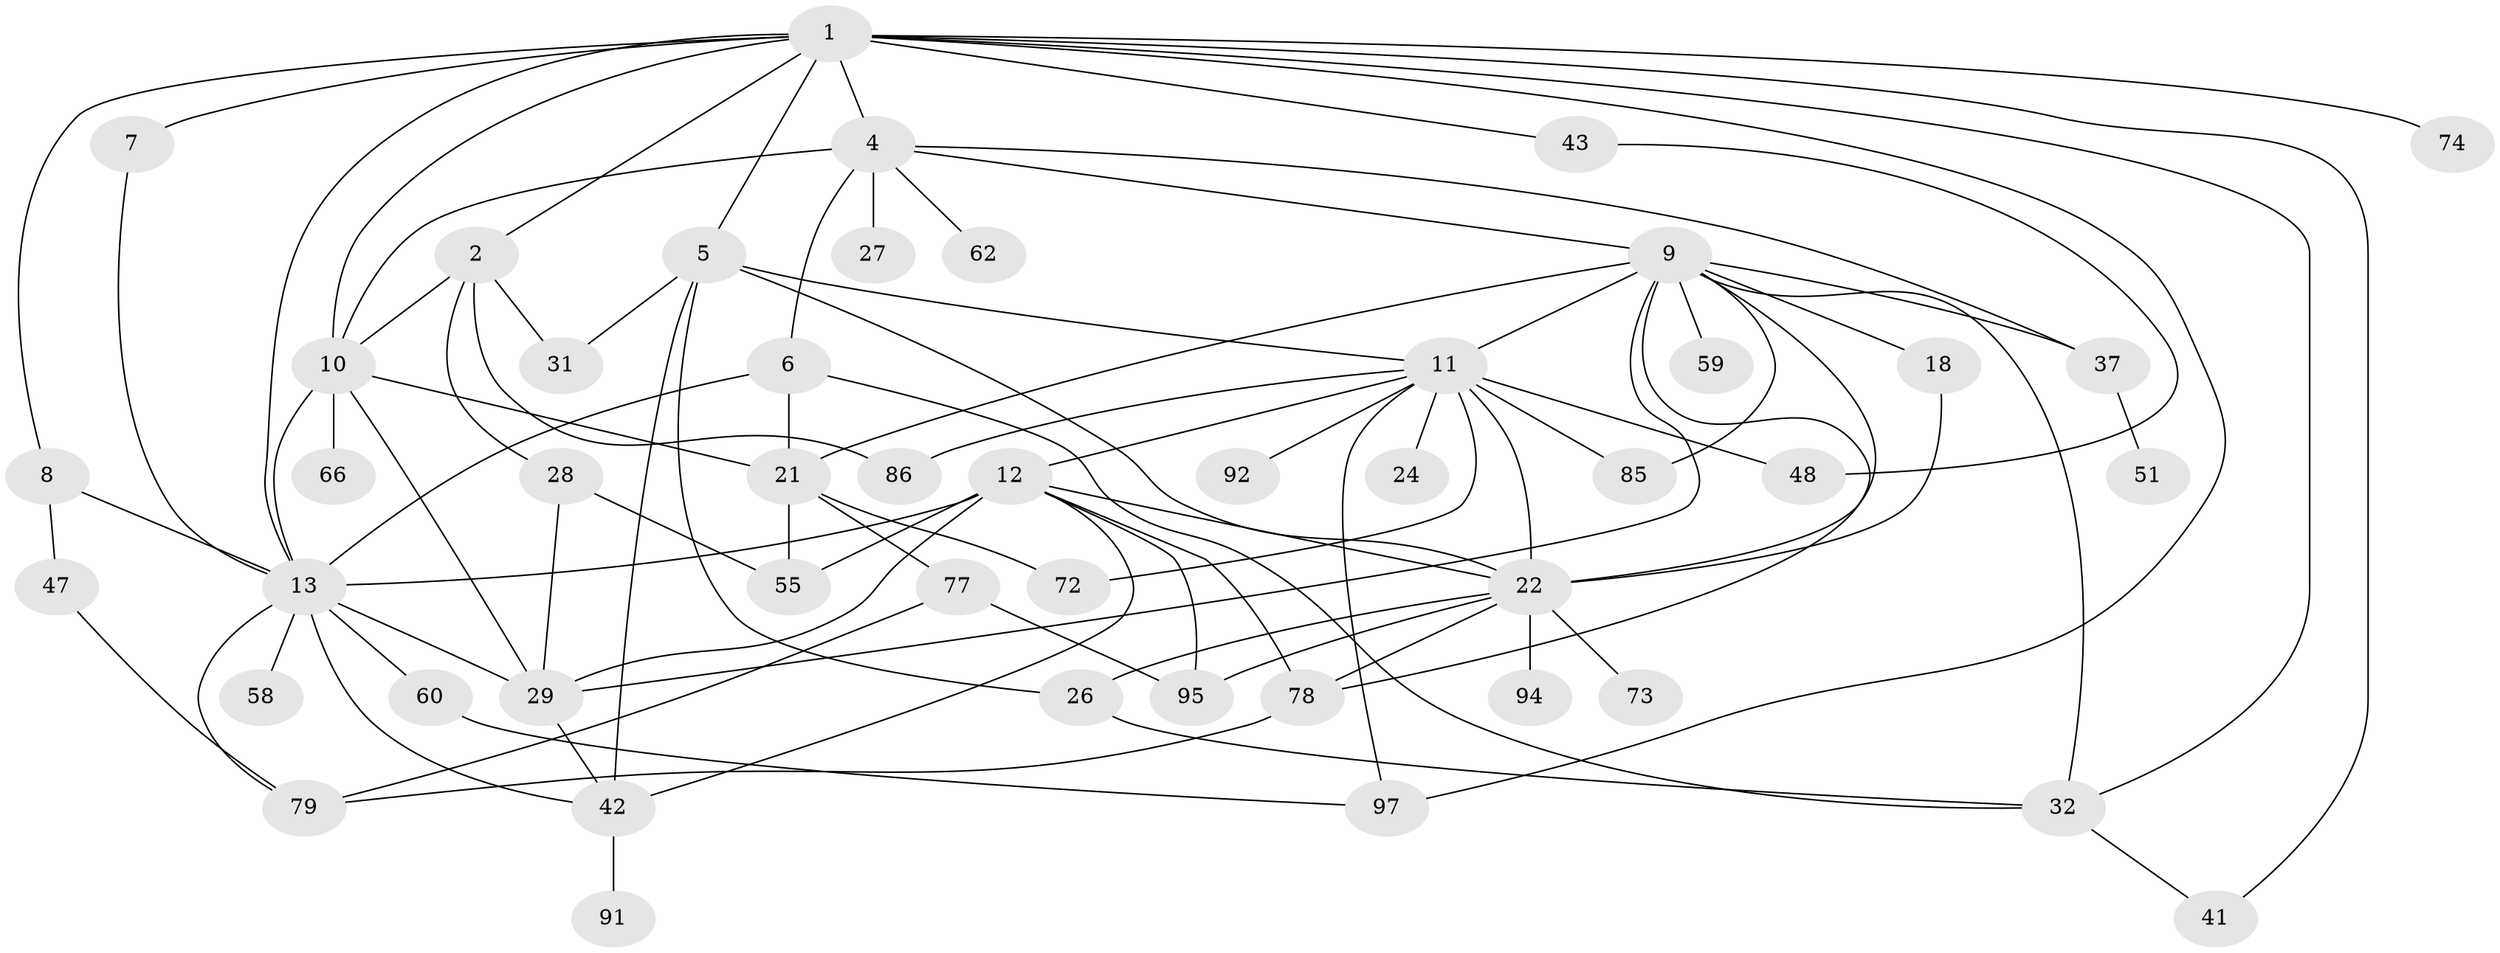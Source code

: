 // original degree distribution, {6: 0.07216494845360824, 8: 0.010309278350515464, 7: 0.030927835051546393, 3: 0.21649484536082475, 2: 0.28865979381443296, 4: 0.13402061855670103, 5: 0.05154639175257732, 1: 0.1958762886597938}
// Generated by graph-tools (version 1.1) at 2025/13/03/09/25 04:13:17]
// undirected, 48 vertices, 90 edges
graph export_dot {
graph [start="1"]
  node [color=gray90,style=filled];
  1 [super="+3"];
  2 [super="+65"];
  4;
  5;
  6 [super="+25+16"];
  7 [super="+71"];
  8 [super="+90"];
  9 [super="+17"];
  10 [super="+96+20"];
  11 [super="+39"];
  12 [super="+53+30"];
  13 [super="+14+56"];
  18 [super="+84"];
  21 [super="+23"];
  22 [super="+83+49+67"];
  24;
  26 [super="+61+38"];
  27 [super="+75"];
  28;
  29 [super="+50+63+36"];
  31;
  32 [super="+34"];
  37;
  41;
  42 [super="+52"];
  43;
  47;
  48 [super="+87"];
  51 [super="+57"];
  55 [super="+89"];
  58 [super="+88"];
  59;
  60;
  62;
  66 [super="+76"];
  72;
  73;
  74;
  77;
  78 [super="+93"];
  79;
  85;
  86;
  91;
  92;
  94;
  95;
  97;
  1 -- 2;
  1 -- 8;
  1 -- 97;
  1 -- 32;
  1 -- 13;
  1 -- 4;
  1 -- 5;
  1 -- 7;
  1 -- 41;
  1 -- 74;
  1 -- 43;
  1 -- 10;
  2 -- 28;
  2 -- 31;
  2 -- 86;
  2 -- 10;
  4 -- 6;
  4 -- 9;
  4 -- 10;
  4 -- 27;
  4 -- 37;
  4 -- 62;
  5 -- 11;
  5 -- 31;
  5 -- 22;
  5 -- 26;
  5 -- 42;
  6 -- 32;
  6 -- 13 [weight=2];
  6 -- 21;
  7 -- 13;
  8 -- 47;
  8 -- 13;
  9 -- 59;
  9 -- 32;
  9 -- 37;
  9 -- 78;
  9 -- 18;
  9 -- 21;
  9 -- 85;
  9 -- 29;
  9 -- 11 [weight=2];
  9 -- 22;
  10 -- 66;
  10 -- 29;
  10 -- 21;
  10 -- 13;
  11 -- 12;
  11 -- 24;
  11 -- 97;
  11 -- 48;
  11 -- 85;
  11 -- 86;
  11 -- 72;
  11 -- 92;
  11 -- 22;
  12 -- 13;
  12 -- 22;
  12 -- 55;
  12 -- 78;
  12 -- 95;
  12 -- 42;
  12 -- 29;
  13 -- 42;
  13 -- 79;
  13 -- 58;
  13 -- 60;
  13 -- 29;
  18 -- 22;
  21 -- 77;
  21 -- 72;
  21 -- 55;
  22 -- 26;
  22 -- 78;
  22 -- 95;
  22 -- 73;
  22 -- 94;
  26 -- 32;
  28 -- 29;
  28 -- 55;
  29 -- 42;
  32 -- 41;
  37 -- 51;
  42 -- 91;
  43 -- 48;
  47 -- 79;
  60 -- 97;
  77 -- 95;
  77 -- 79;
  78 -- 79;
}
